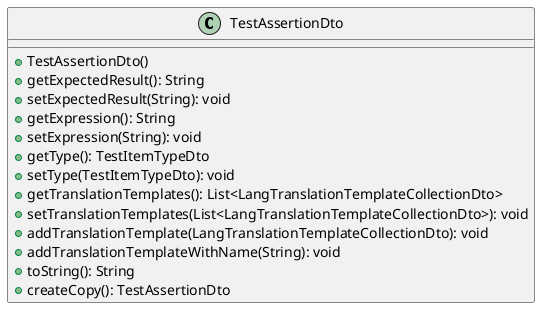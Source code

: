 @startuml

    class TestAssertionDto [[TestAssertionDto.html]] {
        +TestAssertionDto()
        +getExpectedResult(): String
        +setExpectedResult(String): void
        +getExpression(): String
        +setExpression(String): void
        +getType(): TestItemTypeDto
        +setType(TestItemTypeDto): void
        +getTranslationTemplates(): List<LangTranslationTemplateCollectionDto>
        +setTranslationTemplates(List<LangTranslationTemplateCollectionDto>): void
        +addTranslationTemplate(LangTranslationTemplateCollectionDto): void
        +addTranslationTemplateWithName(String): void
        +toString(): String
        +createCopy(): TestAssertionDto
    }

@enduml
